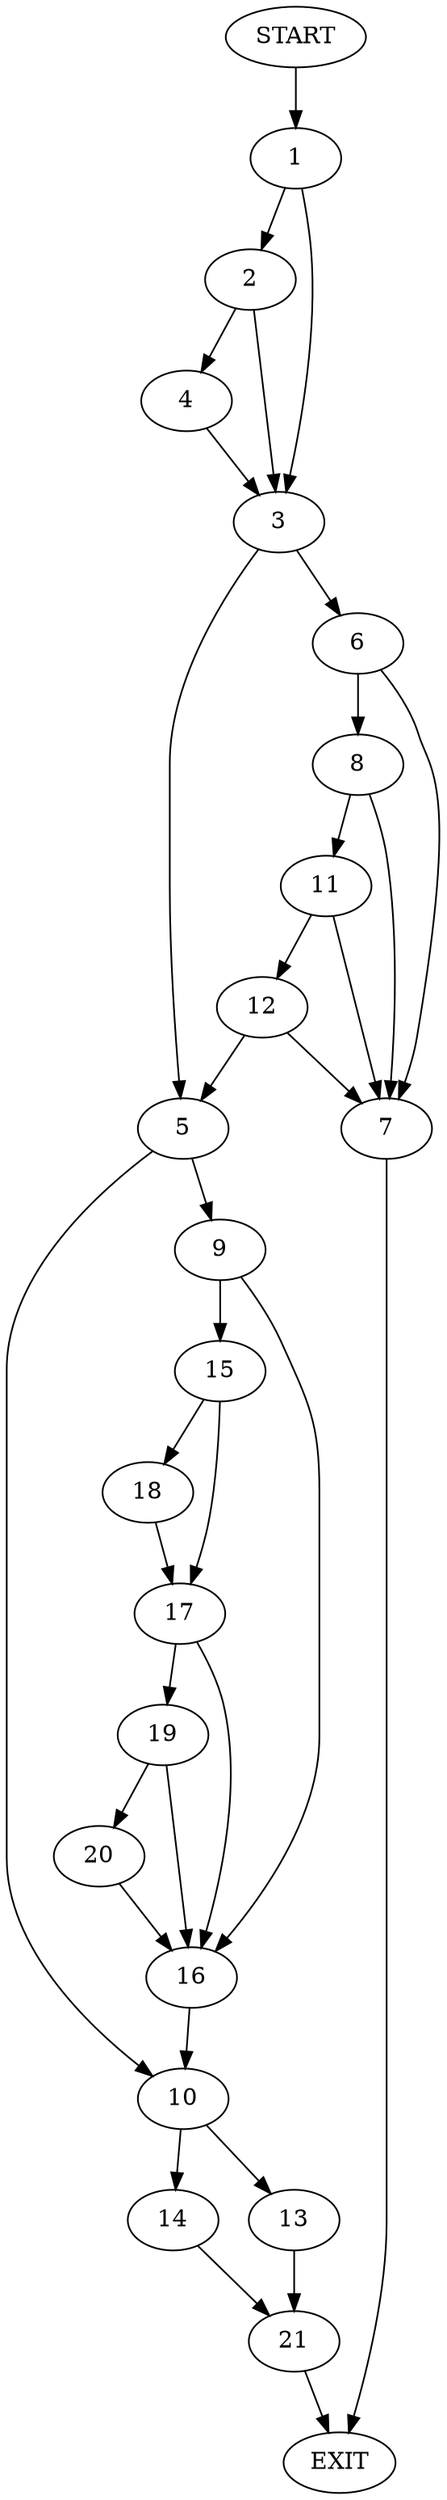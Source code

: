 digraph {
0 [label="START"]
22 [label="EXIT"]
0 -> 1
1 -> 2
1 -> 3
2 -> 3
2 -> 4
3 -> 5
3 -> 6
4 -> 3
6 -> 7
6 -> 8
5 -> 9
5 -> 10
7 -> 22
8 -> 7
8 -> 11
11 -> 7
11 -> 12
12 -> 7
12 -> 5
10 -> 13
10 -> 14
9 -> 15
9 -> 16
15 -> 17
15 -> 18
16 -> 10
18 -> 17
17 -> 16
17 -> 19
19 -> 20
19 -> 16
20 -> 16
14 -> 21
13 -> 21
21 -> 22
}
